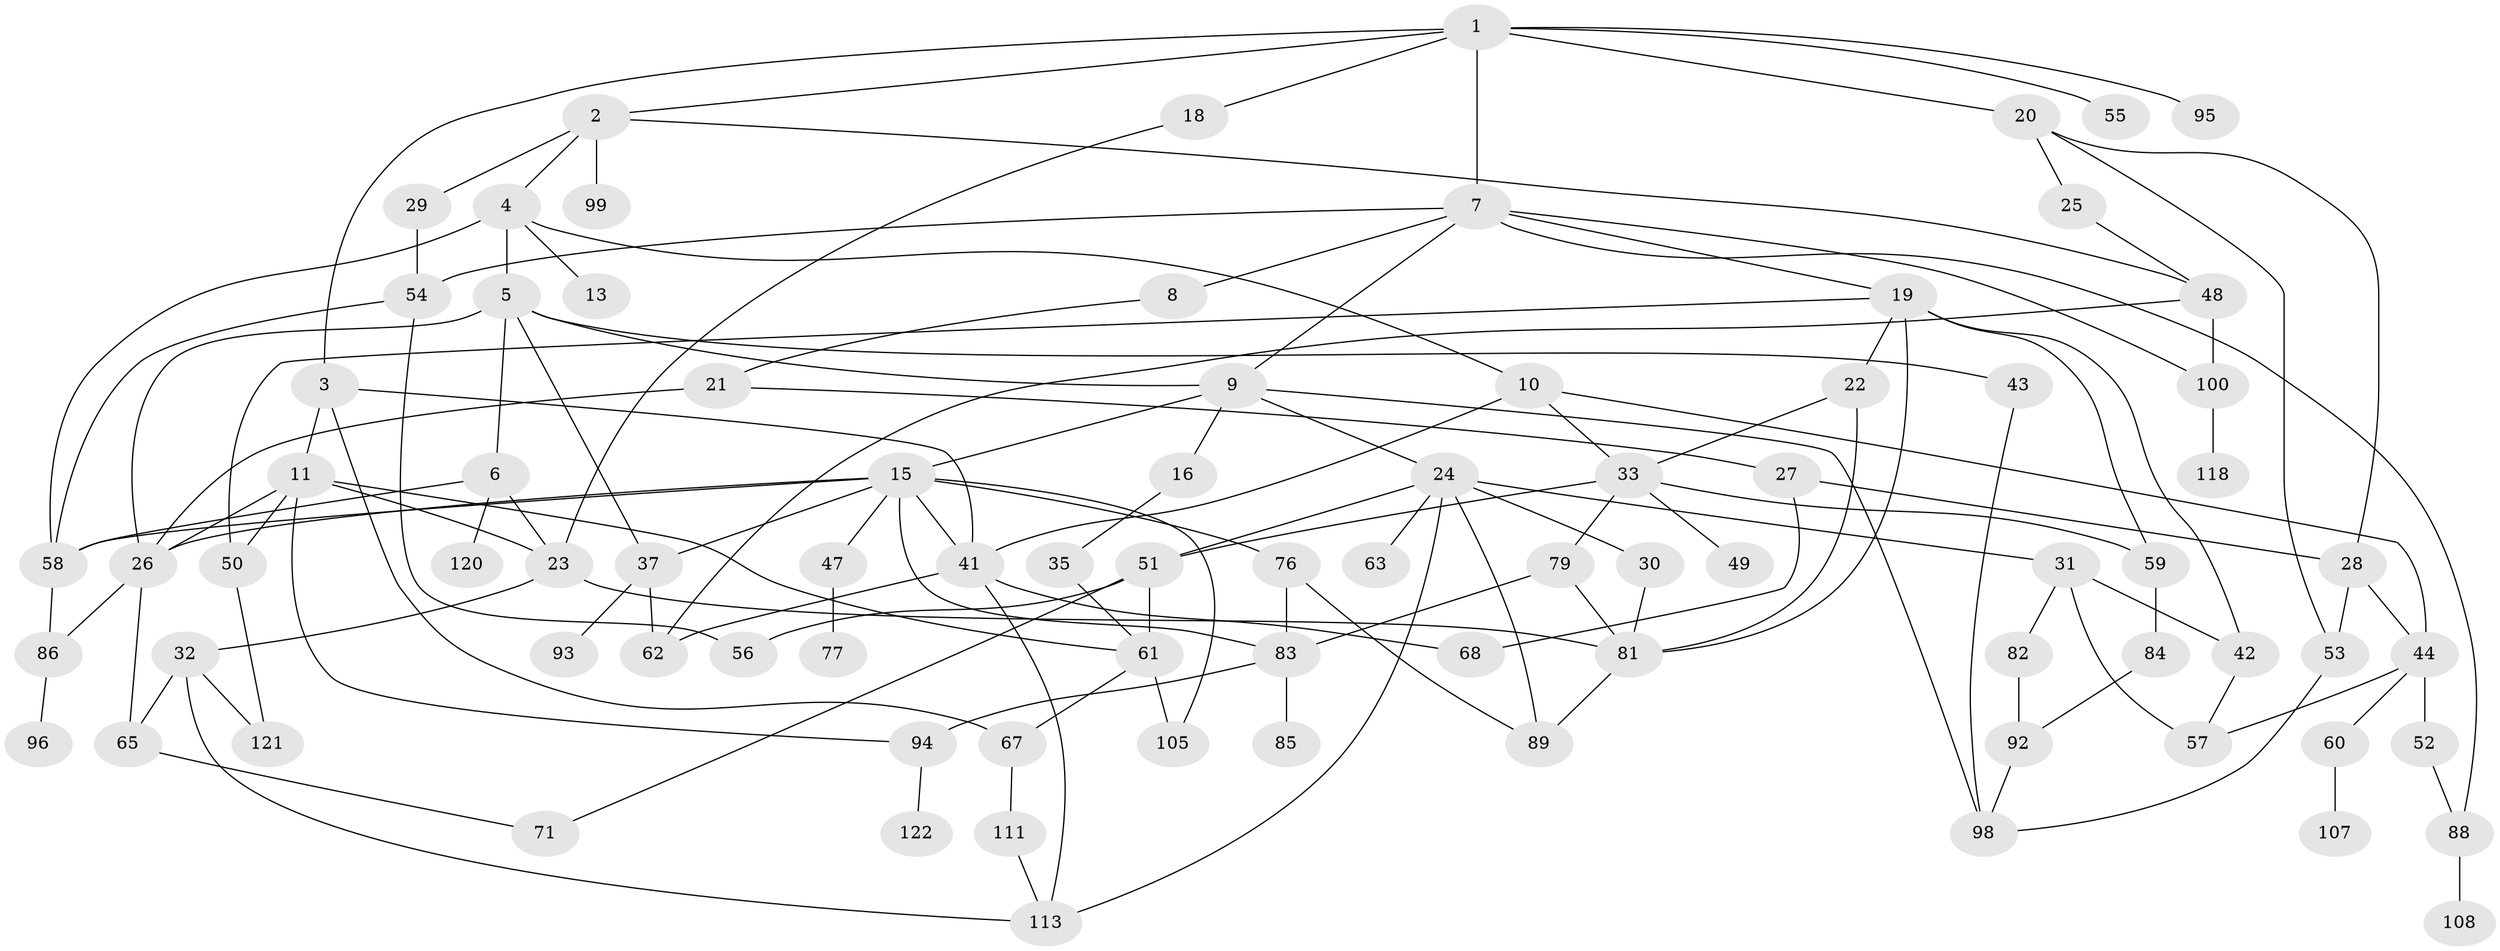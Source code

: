 // original degree distribution, {7: 0.01639344262295082, 4: 0.10655737704918032, 5: 0.08196721311475409, 3: 0.3114754098360656, 2: 0.29508196721311475, 6: 0.03278688524590164, 1: 0.14754098360655737, 8: 0.00819672131147541}
// Generated by graph-tools (version 1.1) at 2025/10/02/27/25 16:10:56]
// undirected, 85 vertices, 138 edges
graph export_dot {
graph [start="1"]
  node [color=gray90,style=filled];
  1 [super="+14"];
  2 [super="+12"];
  3;
  4;
  5 [super="+36"];
  6 [super="+17"];
  7 [super="+75"];
  8;
  9;
  10 [super="+87"];
  11 [super="+45"];
  13;
  15 [super="+40"];
  16;
  18;
  19 [super="+39"];
  20;
  21;
  22 [super="+110"];
  23 [super="+80"];
  24 [super="+46"];
  25;
  26 [super="+74"];
  27;
  28 [super="+72"];
  29 [super="+97"];
  30;
  31;
  32 [super="+34"];
  33 [super="+38"];
  35;
  37 [super="+73"];
  41 [super="+109"];
  42 [super="+102"];
  43;
  44 [super="+90"];
  47;
  48 [super="+78"];
  49;
  50;
  51 [super="+112"];
  52;
  53;
  54 [super="+103"];
  55;
  56;
  57 [super="+119"];
  58 [super="+66"];
  59 [super="+69"];
  60;
  61 [super="+64"];
  62 [super="+70"];
  63;
  65 [super="+106"];
  67 [super="+114"];
  68;
  71;
  76 [super="+117"];
  77;
  79;
  81 [super="+101"];
  82;
  83;
  84;
  85;
  86;
  88 [super="+91"];
  89 [super="+115"];
  92;
  93;
  94;
  95;
  96;
  98 [super="+104"];
  99;
  100;
  105;
  107;
  108;
  111;
  113 [super="+116"];
  118;
  120;
  121;
  122;
  1 -- 2;
  1 -- 3;
  1 -- 7;
  1 -- 18;
  1 -- 55;
  1 -- 95;
  1 -- 20;
  2 -- 4;
  2 -- 48;
  2 -- 99;
  2 -- 29;
  3 -- 11;
  3 -- 41;
  3 -- 67;
  4 -- 5;
  4 -- 10;
  4 -- 13;
  4 -- 58;
  5 -- 6;
  5 -- 43;
  5 -- 9;
  5 -- 37;
  5 -- 26;
  6 -- 120;
  6 -- 58;
  6 -- 23;
  7 -- 8;
  7 -- 9;
  7 -- 19;
  7 -- 54;
  7 -- 88;
  7 -- 100;
  8 -- 21;
  9 -- 15;
  9 -- 16;
  9 -- 24;
  9 -- 98;
  10 -- 33;
  10 -- 44;
  10 -- 41;
  11 -- 26;
  11 -- 50;
  11 -- 94;
  11 -- 23;
  11 -- 61;
  15 -- 26;
  15 -- 37;
  15 -- 41;
  15 -- 105;
  15 -- 76;
  15 -- 47;
  15 -- 83;
  15 -- 58;
  16 -- 35;
  18 -- 23;
  19 -- 22;
  19 -- 50;
  19 -- 59;
  19 -- 81;
  19 -- 42;
  20 -- 25;
  20 -- 28;
  20 -- 53;
  21 -- 27;
  21 -- 26;
  22 -- 33;
  22 -- 81;
  23 -- 32;
  23 -- 81;
  24 -- 30;
  24 -- 31;
  24 -- 63;
  24 -- 89;
  24 -- 113;
  24 -- 51;
  25 -- 48;
  26 -- 65;
  26 -- 86;
  27 -- 68;
  27 -- 28;
  28 -- 44;
  28 -- 53;
  29 -- 54;
  30 -- 81;
  31 -- 42;
  31 -- 82;
  31 -- 57;
  32 -- 113;
  32 -- 65;
  32 -- 121;
  33 -- 79;
  33 -- 49;
  33 -- 51;
  33 -- 59;
  35 -- 61;
  37 -- 93;
  37 -- 62;
  41 -- 62 [weight=2];
  41 -- 113;
  41 -- 68;
  42 -- 57;
  43 -- 98;
  44 -- 52;
  44 -- 57;
  44 -- 60;
  47 -- 77;
  48 -- 62;
  48 -- 100;
  50 -- 121;
  51 -- 56;
  51 -- 61;
  51 -- 71;
  52 -- 88;
  53 -- 98;
  54 -- 56;
  54 -- 58;
  58 -- 86;
  59 -- 84;
  60 -- 107;
  61 -- 67;
  61 -- 105;
  65 -- 71;
  67 -- 111;
  76 -- 83;
  76 -- 89;
  79 -- 81;
  79 -- 83;
  81 -- 89;
  82 -- 92;
  83 -- 85;
  83 -- 94;
  84 -- 92;
  86 -- 96;
  88 -- 108;
  92 -- 98;
  94 -- 122;
  100 -- 118;
  111 -- 113;
}

